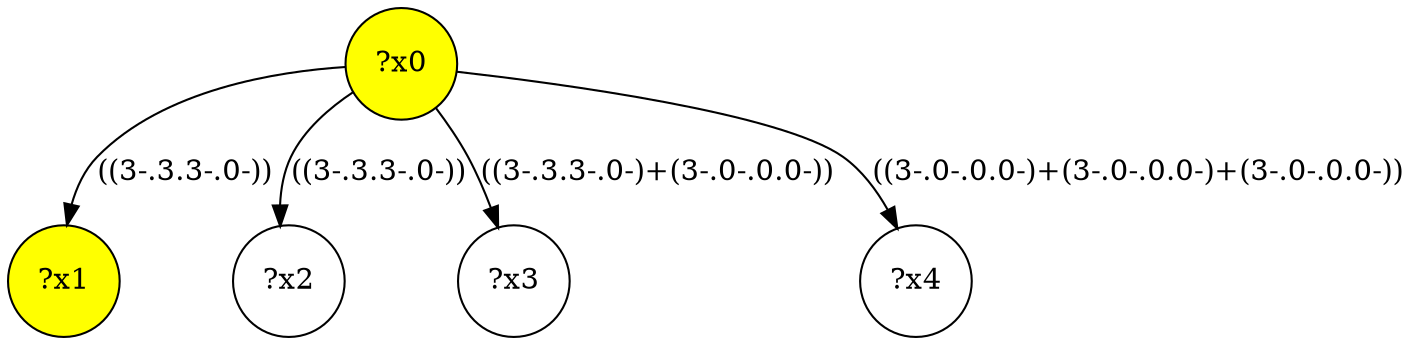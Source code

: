 digraph g {
	x0 [fillcolor="yellow", style="filled," shape=circle, label="?x0"];
	x1 [fillcolor="yellow", style="filled," shape=circle, label="?x1"];
	x0 -> x1 [label="((3-.3.3-.0-))"];
	x2 [shape=circle, label="?x2"];
	x0 -> x2 [label="((3-.3.3-.0-))"];
	x3 [shape=circle, label="?x3"];
	x0 -> x3 [label="((3-.3.3-.0-)+(3-.0-.0.0-))"];
	x4 [shape=circle, label="?x4"];
	x0 -> x4 [label="((3-.0-.0.0-)+(3-.0-.0.0-)+(3-.0-.0.0-))"];
}
